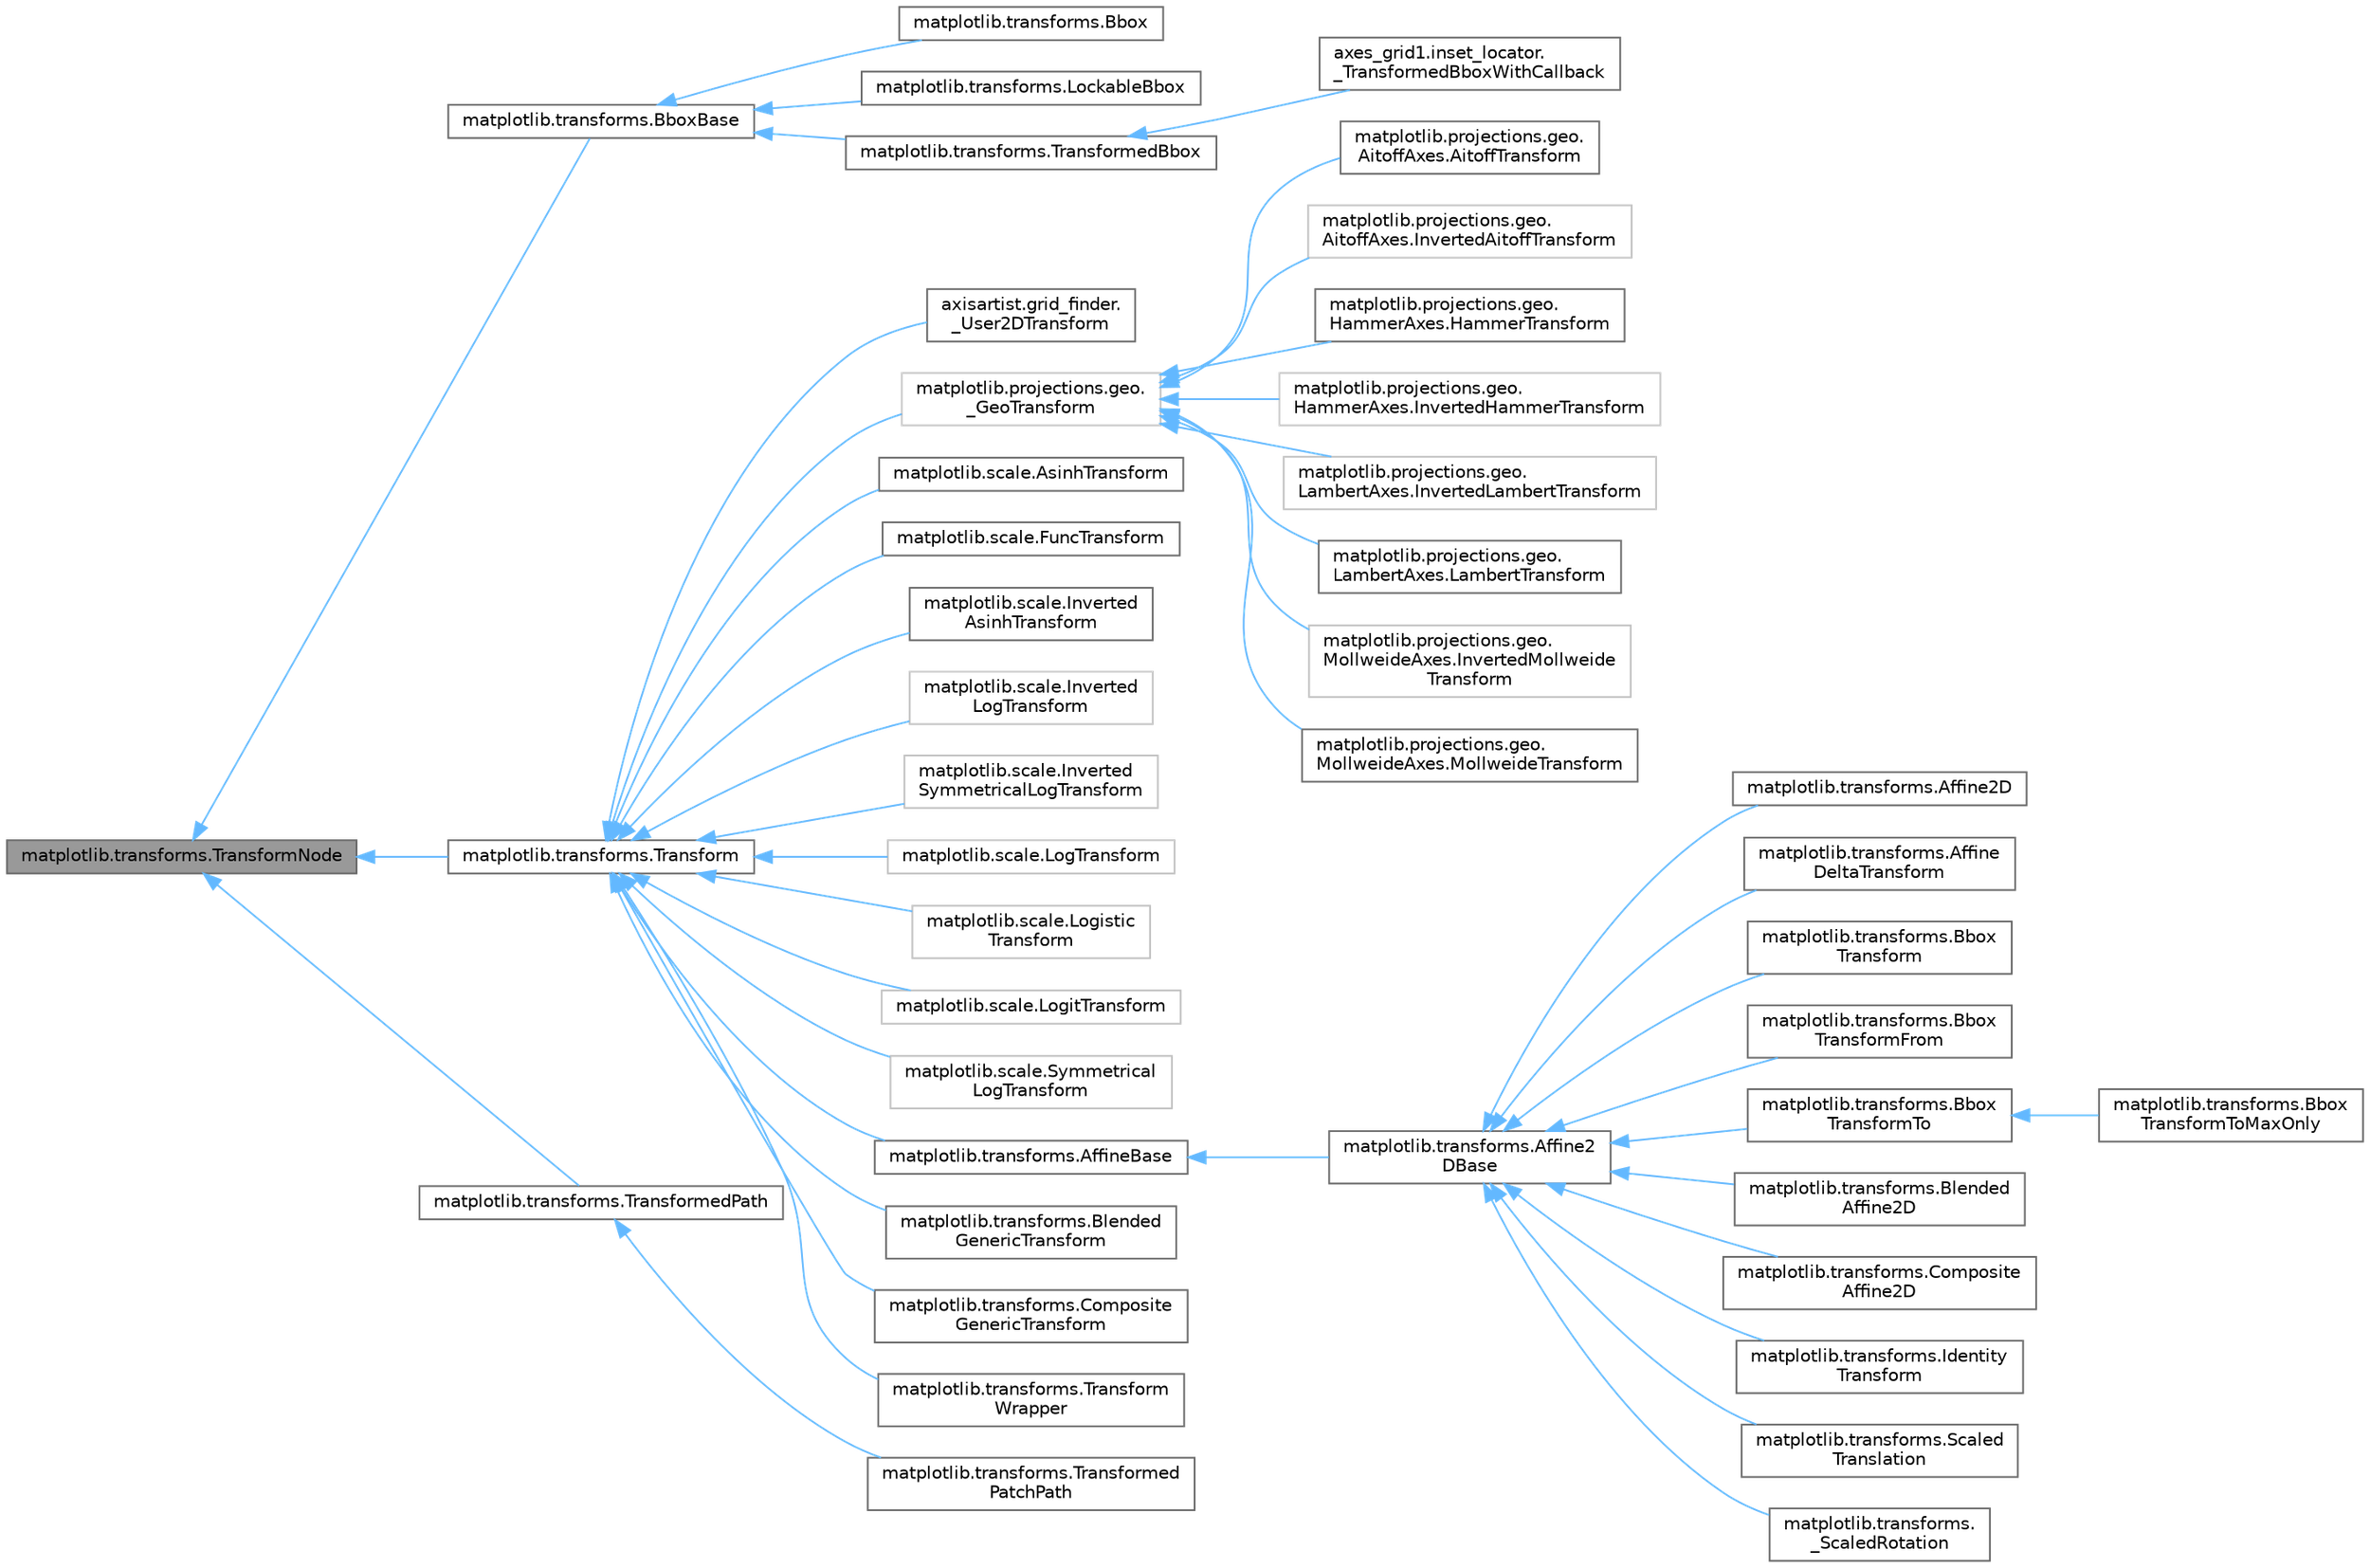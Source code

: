 digraph "matplotlib.transforms.TransformNode"
{
 // LATEX_PDF_SIZE
  bgcolor="transparent";
  edge [fontname=Helvetica,fontsize=10,labelfontname=Helvetica,labelfontsize=10];
  node [fontname=Helvetica,fontsize=10,shape=box,height=0.2,width=0.4];
  rankdir="LR";
  Node1 [id="Node000001",label="matplotlib.transforms.TransformNode",height=0.2,width=0.4,color="gray40", fillcolor="grey60", style="filled", fontcolor="black",tooltip=" "];
  Node1 -> Node2 [id="edge1_Node000001_Node000002",dir="back",color="steelblue1",style="solid",tooltip=" "];
  Node2 [id="Node000002",label="matplotlib.transforms.BboxBase",height=0.2,width=0.4,color="gray40", fillcolor="white", style="filled",URL="$d6/df9/classmatplotlib_1_1transforms_1_1BboxBase.html",tooltip=" "];
  Node2 -> Node3 [id="edge2_Node000002_Node000003",dir="back",color="steelblue1",style="solid",tooltip=" "];
  Node3 [id="Node000003",label="matplotlib.transforms.Bbox",height=0.2,width=0.4,color="gray40", fillcolor="white", style="filled",URL="$da/daa/classmatplotlib_1_1transforms_1_1Bbox.html",tooltip=" "];
  Node2 -> Node4 [id="edge3_Node000002_Node000004",dir="back",color="steelblue1",style="solid",tooltip=" "];
  Node4 [id="Node000004",label="matplotlib.transforms.LockableBbox",height=0.2,width=0.4,color="gray40", fillcolor="white", style="filled",URL="$d0/ddb/classmatplotlib_1_1transforms_1_1LockableBbox.html",tooltip=" "];
  Node2 -> Node5 [id="edge4_Node000002_Node000005",dir="back",color="steelblue1",style="solid",tooltip=" "];
  Node5 [id="Node000005",label="matplotlib.transforms.TransformedBbox",height=0.2,width=0.4,color="gray40", fillcolor="white", style="filled",URL="$d5/d12/classmatplotlib_1_1transforms_1_1TransformedBbox.html",tooltip=" "];
  Node5 -> Node6 [id="edge5_Node000005_Node000006",dir="back",color="steelblue1",style="solid",tooltip=" "];
  Node6 [id="Node000006",label="axes_grid1.inset_locator.\l_TransformedBboxWithCallback",height=0.2,width=0.4,color="gray40", fillcolor="white", style="filled",URL="$df/d6d/classaxes__grid1_1_1inset__locator_1_1__TransformedBboxWithCallback.html",tooltip=" "];
  Node1 -> Node7 [id="edge6_Node000001_Node000007",dir="back",color="steelblue1",style="solid",tooltip=" "];
  Node7 [id="Node000007",label="matplotlib.transforms.Transform",height=0.2,width=0.4,color="gray40", fillcolor="white", style="filled",URL="$db/df6/classmatplotlib_1_1transforms_1_1Transform.html",tooltip=" "];
  Node7 -> Node8 [id="edge7_Node000007_Node000008",dir="back",color="steelblue1",style="solid",tooltip=" "];
  Node8 [id="Node000008",label="axisartist.grid_finder.\l_User2DTransform",height=0.2,width=0.4,color="gray40", fillcolor="white", style="filled",URL="$db/dcc/classaxisartist_1_1grid__finder_1_1__User2DTransform.html",tooltip=" "];
  Node7 -> Node9 [id="edge8_Node000007_Node000009",dir="back",color="steelblue1",style="solid",tooltip=" "];
  Node9 [id="Node000009",label="matplotlib.projections.geo.\l_GeoTransform",height=0.2,width=0.4,color="grey75", fillcolor="white", style="filled",URL="$de/d09/classmatplotlib_1_1projections_1_1geo_1_1__GeoTransform.html",tooltip=" "];
  Node9 -> Node10 [id="edge9_Node000009_Node000010",dir="back",color="steelblue1",style="solid",tooltip=" "];
  Node10 [id="Node000010",label="matplotlib.projections.geo.\lAitoffAxes.AitoffTransform",height=0.2,width=0.4,color="gray40", fillcolor="white", style="filled",URL="$d2/da2/classmatplotlib_1_1projections_1_1geo_1_1AitoffAxes_1_1AitoffTransform.html",tooltip=" "];
  Node9 -> Node11 [id="edge10_Node000009_Node000011",dir="back",color="steelblue1",style="solid",tooltip=" "];
  Node11 [id="Node000011",label="matplotlib.projections.geo.\lAitoffAxes.InvertedAitoffTransform",height=0.2,width=0.4,color="grey75", fillcolor="white", style="filled",URL="$d7/d55/classmatplotlib_1_1projections_1_1geo_1_1AitoffAxes_1_1InvertedAitoffTransform.html",tooltip=" "];
  Node9 -> Node12 [id="edge11_Node000009_Node000012",dir="back",color="steelblue1",style="solid",tooltip=" "];
  Node12 [id="Node000012",label="matplotlib.projections.geo.\lHammerAxes.HammerTransform",height=0.2,width=0.4,color="gray40", fillcolor="white", style="filled",URL="$d7/d92/classmatplotlib_1_1projections_1_1geo_1_1HammerAxes_1_1HammerTransform.html",tooltip=" "];
  Node9 -> Node13 [id="edge12_Node000009_Node000013",dir="back",color="steelblue1",style="solid",tooltip=" "];
  Node13 [id="Node000013",label="matplotlib.projections.geo.\lHammerAxes.InvertedHammerTransform",height=0.2,width=0.4,color="grey75", fillcolor="white", style="filled",URL="$de/d9f/classmatplotlib_1_1projections_1_1geo_1_1HammerAxes_1_1InvertedHammerTransform.html",tooltip=" "];
  Node9 -> Node14 [id="edge13_Node000009_Node000014",dir="back",color="steelblue1",style="solid",tooltip=" "];
  Node14 [id="Node000014",label="matplotlib.projections.geo.\lLambertAxes.InvertedLambertTransform",height=0.2,width=0.4,color="grey75", fillcolor="white", style="filled",URL="$d6/d56/classmatplotlib_1_1projections_1_1geo_1_1LambertAxes_1_1InvertedLambertTransform.html",tooltip=" "];
  Node9 -> Node15 [id="edge14_Node000009_Node000015",dir="back",color="steelblue1",style="solid",tooltip=" "];
  Node15 [id="Node000015",label="matplotlib.projections.geo.\lLambertAxes.LambertTransform",height=0.2,width=0.4,color="gray40", fillcolor="white", style="filled",URL="$d4/d70/classmatplotlib_1_1projections_1_1geo_1_1LambertAxes_1_1LambertTransform.html",tooltip=" "];
  Node9 -> Node16 [id="edge15_Node000009_Node000016",dir="back",color="steelblue1",style="solid",tooltip=" "];
  Node16 [id="Node000016",label="matplotlib.projections.geo.\lMollweideAxes.InvertedMollweide\lTransform",height=0.2,width=0.4,color="grey75", fillcolor="white", style="filled",URL="$db/df0/classmatplotlib_1_1projections_1_1geo_1_1MollweideAxes_1_1InvertedMollweideTransform.html",tooltip=" "];
  Node9 -> Node17 [id="edge16_Node000009_Node000017",dir="back",color="steelblue1",style="solid",tooltip=" "];
  Node17 [id="Node000017",label="matplotlib.projections.geo.\lMollweideAxes.MollweideTransform",height=0.2,width=0.4,color="gray40", fillcolor="white", style="filled",URL="$d5/d4f/classmatplotlib_1_1projections_1_1geo_1_1MollweideAxes_1_1MollweideTransform.html",tooltip=" "];
  Node7 -> Node18 [id="edge17_Node000007_Node000018",dir="back",color="steelblue1",style="solid",tooltip=" "];
  Node18 [id="Node000018",label="matplotlib.scale.AsinhTransform",height=0.2,width=0.4,color="gray40", fillcolor="white", style="filled",URL="$dd/d11/classmatplotlib_1_1scale_1_1AsinhTransform.html",tooltip=" "];
  Node7 -> Node19 [id="edge18_Node000007_Node000019",dir="back",color="steelblue1",style="solid",tooltip=" "];
  Node19 [id="Node000019",label="matplotlib.scale.FuncTransform",height=0.2,width=0.4,color="gray40", fillcolor="white", style="filled",URL="$d8/dee/classmatplotlib_1_1scale_1_1FuncTransform.html",tooltip=" "];
  Node7 -> Node20 [id="edge19_Node000007_Node000020",dir="back",color="steelblue1",style="solid",tooltip=" "];
  Node20 [id="Node000020",label="matplotlib.scale.Inverted\lAsinhTransform",height=0.2,width=0.4,color="gray40", fillcolor="white", style="filled",URL="$d2/dce/classmatplotlib_1_1scale_1_1InvertedAsinhTransform.html",tooltip=" "];
  Node7 -> Node21 [id="edge20_Node000007_Node000021",dir="back",color="steelblue1",style="solid",tooltip=" "];
  Node21 [id="Node000021",label="matplotlib.scale.Inverted\lLogTransform",height=0.2,width=0.4,color="grey75", fillcolor="white", style="filled",URL="$df/dd1/classmatplotlib_1_1scale_1_1InvertedLogTransform.html",tooltip=" "];
  Node7 -> Node22 [id="edge21_Node000007_Node000022",dir="back",color="steelblue1",style="solid",tooltip=" "];
  Node22 [id="Node000022",label="matplotlib.scale.Inverted\lSymmetricalLogTransform",height=0.2,width=0.4,color="grey75", fillcolor="white", style="filled",URL="$d0/dfe/classmatplotlib_1_1scale_1_1InvertedSymmetricalLogTransform.html",tooltip=" "];
  Node7 -> Node23 [id="edge22_Node000007_Node000023",dir="back",color="steelblue1",style="solid",tooltip=" "];
  Node23 [id="Node000023",label="matplotlib.scale.LogTransform",height=0.2,width=0.4,color="grey75", fillcolor="white", style="filled",URL="$d3/d50/classmatplotlib_1_1scale_1_1LogTransform.html",tooltip=" "];
  Node7 -> Node24 [id="edge23_Node000007_Node000024",dir="back",color="steelblue1",style="solid",tooltip=" "];
  Node24 [id="Node000024",label="matplotlib.scale.Logistic\lTransform",height=0.2,width=0.4,color="grey75", fillcolor="white", style="filled",URL="$dc/d1c/classmatplotlib_1_1scale_1_1LogisticTransform.html",tooltip=" "];
  Node7 -> Node25 [id="edge24_Node000007_Node000025",dir="back",color="steelblue1",style="solid",tooltip=" "];
  Node25 [id="Node000025",label="matplotlib.scale.LogitTransform",height=0.2,width=0.4,color="grey75", fillcolor="white", style="filled",URL="$d2/df7/classmatplotlib_1_1scale_1_1LogitTransform.html",tooltip=" "];
  Node7 -> Node26 [id="edge25_Node000007_Node000026",dir="back",color="steelblue1",style="solid",tooltip=" "];
  Node26 [id="Node000026",label="matplotlib.scale.Symmetrical\lLogTransform",height=0.2,width=0.4,color="grey75", fillcolor="white", style="filled",URL="$d2/d6f/classmatplotlib_1_1scale_1_1SymmetricalLogTransform.html",tooltip=" "];
  Node7 -> Node27 [id="edge26_Node000007_Node000027",dir="back",color="steelblue1",style="solid",tooltip=" "];
  Node27 [id="Node000027",label="matplotlib.transforms.AffineBase",height=0.2,width=0.4,color="gray40", fillcolor="white", style="filled",URL="$d7/d5c/classmatplotlib_1_1transforms_1_1AffineBase.html",tooltip=" "];
  Node27 -> Node28 [id="edge27_Node000027_Node000028",dir="back",color="steelblue1",style="solid",tooltip=" "];
  Node28 [id="Node000028",label="matplotlib.transforms.Affine2\lDBase",height=0.2,width=0.4,color="gray40", fillcolor="white", style="filled",URL="$dc/daa/classmatplotlib_1_1transforms_1_1Affine2DBase.html",tooltip=" "];
  Node28 -> Node29 [id="edge28_Node000028_Node000029",dir="back",color="steelblue1",style="solid",tooltip=" "];
  Node29 [id="Node000029",label="matplotlib.transforms.Affine2D",height=0.2,width=0.4,color="gray40", fillcolor="white", style="filled",URL="$d5/d8e/classmatplotlib_1_1transforms_1_1Affine2D.html",tooltip=" "];
  Node28 -> Node30 [id="edge29_Node000028_Node000030",dir="back",color="steelblue1",style="solid",tooltip=" "];
  Node30 [id="Node000030",label="matplotlib.transforms.Affine\lDeltaTransform",height=0.2,width=0.4,color="gray40", fillcolor="white", style="filled",URL="$d2/d03/classmatplotlib_1_1transforms_1_1AffineDeltaTransform.html",tooltip=" "];
  Node28 -> Node31 [id="edge30_Node000028_Node000031",dir="back",color="steelblue1",style="solid",tooltip=" "];
  Node31 [id="Node000031",label="matplotlib.transforms.Bbox\lTransform",height=0.2,width=0.4,color="gray40", fillcolor="white", style="filled",URL="$dc/db4/classmatplotlib_1_1transforms_1_1BboxTransform.html",tooltip=" "];
  Node28 -> Node32 [id="edge31_Node000028_Node000032",dir="back",color="steelblue1",style="solid",tooltip=" "];
  Node32 [id="Node000032",label="matplotlib.transforms.Bbox\lTransformFrom",height=0.2,width=0.4,color="gray40", fillcolor="white", style="filled",URL="$d1/d81/classmatplotlib_1_1transforms_1_1BboxTransformFrom.html",tooltip=" "];
  Node28 -> Node33 [id="edge32_Node000028_Node000033",dir="back",color="steelblue1",style="solid",tooltip=" "];
  Node33 [id="Node000033",label="matplotlib.transforms.Bbox\lTransformTo",height=0.2,width=0.4,color="gray40", fillcolor="white", style="filled",URL="$d5/d23/classmatplotlib_1_1transforms_1_1BboxTransformTo.html",tooltip=" "];
  Node33 -> Node34 [id="edge33_Node000033_Node000034",dir="back",color="steelblue1",style="solid",tooltip=" "];
  Node34 [id="Node000034",label="matplotlib.transforms.Bbox\lTransformToMaxOnly",height=0.2,width=0.4,color="gray40", fillcolor="white", style="filled",URL="$df/d6e/classmatplotlib_1_1transforms_1_1BboxTransformToMaxOnly.html",tooltip=" "];
  Node28 -> Node35 [id="edge34_Node000028_Node000035",dir="back",color="steelblue1",style="solid",tooltip=" "];
  Node35 [id="Node000035",label="matplotlib.transforms.Blended\lAffine2D",height=0.2,width=0.4,color="gray40", fillcolor="white", style="filled",URL="$d0/d49/classmatplotlib_1_1transforms_1_1BlendedAffine2D.html",tooltip=" "];
  Node28 -> Node36 [id="edge35_Node000028_Node000036",dir="back",color="steelblue1",style="solid",tooltip=" "];
  Node36 [id="Node000036",label="matplotlib.transforms.Composite\lAffine2D",height=0.2,width=0.4,color="gray40", fillcolor="white", style="filled",URL="$d4/deb/classmatplotlib_1_1transforms_1_1CompositeAffine2D.html",tooltip=" "];
  Node28 -> Node37 [id="edge36_Node000028_Node000037",dir="back",color="steelblue1",style="solid",tooltip=" "];
  Node37 [id="Node000037",label="matplotlib.transforms.Identity\lTransform",height=0.2,width=0.4,color="gray40", fillcolor="white", style="filled",URL="$d8/d4d/classmatplotlib_1_1transforms_1_1IdentityTransform.html",tooltip=" "];
  Node28 -> Node38 [id="edge37_Node000028_Node000038",dir="back",color="steelblue1",style="solid",tooltip=" "];
  Node38 [id="Node000038",label="matplotlib.transforms.Scaled\lTranslation",height=0.2,width=0.4,color="gray40", fillcolor="white", style="filled",URL="$da/d43/classmatplotlib_1_1transforms_1_1ScaledTranslation.html",tooltip=" "];
  Node28 -> Node39 [id="edge38_Node000028_Node000039",dir="back",color="steelblue1",style="solid",tooltip=" "];
  Node39 [id="Node000039",label="matplotlib.transforms.\l_ScaledRotation",height=0.2,width=0.4,color="gray40", fillcolor="white", style="filled",URL="$d7/d62/classmatplotlib_1_1transforms_1_1__ScaledRotation.html",tooltip=" "];
  Node7 -> Node40 [id="edge39_Node000007_Node000040",dir="back",color="steelblue1",style="solid",tooltip=" "];
  Node40 [id="Node000040",label="matplotlib.transforms.Blended\lGenericTransform",height=0.2,width=0.4,color="gray40", fillcolor="white", style="filled",URL="$d1/d92/classmatplotlib_1_1transforms_1_1BlendedGenericTransform.html",tooltip=" "];
  Node7 -> Node41 [id="edge40_Node000007_Node000041",dir="back",color="steelblue1",style="solid",tooltip=" "];
  Node41 [id="Node000041",label="matplotlib.transforms.Composite\lGenericTransform",height=0.2,width=0.4,color="gray40", fillcolor="white", style="filled",URL="$d3/d4c/classmatplotlib_1_1transforms_1_1CompositeGenericTransform.html",tooltip=" "];
  Node7 -> Node42 [id="edge41_Node000007_Node000042",dir="back",color="steelblue1",style="solid",tooltip=" "];
  Node42 [id="Node000042",label="matplotlib.transforms.Transform\lWrapper",height=0.2,width=0.4,color="gray40", fillcolor="white", style="filled",URL="$d2/de1/classmatplotlib_1_1transforms_1_1TransformWrapper.html",tooltip=" "];
  Node1 -> Node43 [id="edge42_Node000001_Node000043",dir="back",color="steelblue1",style="solid",tooltip=" "];
  Node43 [id="Node000043",label="matplotlib.transforms.TransformedPath",height=0.2,width=0.4,color="gray40", fillcolor="white", style="filled",URL="$d7/d3b/classmatplotlib_1_1transforms_1_1TransformedPath.html",tooltip=" "];
  Node43 -> Node44 [id="edge43_Node000043_Node000044",dir="back",color="steelblue1",style="solid",tooltip=" "];
  Node44 [id="Node000044",label="matplotlib.transforms.Transformed\lPatchPath",height=0.2,width=0.4,color="gray40", fillcolor="white", style="filled",URL="$d3/d3c/classmatplotlib_1_1transforms_1_1TransformedPatchPath.html",tooltip=" "];
}
